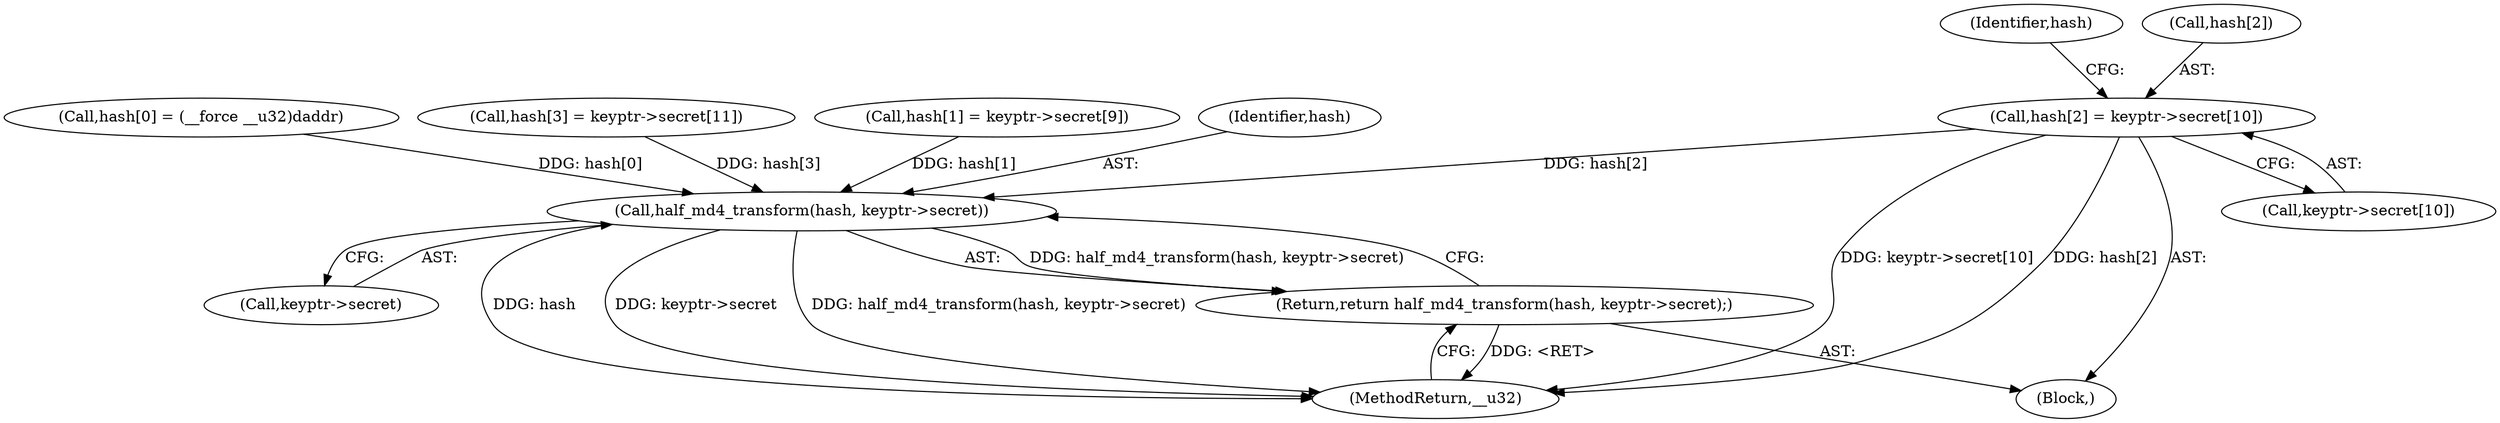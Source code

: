 digraph "1_linux_6e5714eaf77d79ae1c8b47e3e040ff5411b717ec_3@pointer" {
"1000125" [label="(Call,hash[2] = keyptr->secret[10])"];
"1000144" [label="(Call,half_md4_transform(hash, keyptr->secret))"];
"1000143" [label="(Return,return half_md4_transform(hash, keyptr->secret);)"];
"1000136" [label="(Identifier,hash)"];
"1000126" [label="(Call,hash[2])"];
"1000109" [label="(Call,hash[0] = (__force __u32)daddr)"];
"1000149" [label="(MethodReturn,__u32)"];
"1000143" [label="(Return,return half_md4_transform(hash, keyptr->secret);)"];
"1000144" [label="(Call,half_md4_transform(hash, keyptr->secret))"];
"1000134" [label="(Call,hash[3] = keyptr->secret[11])"];
"1000125" [label="(Call,hash[2] = keyptr->secret[10])"];
"1000129" [label="(Call,keyptr->secret[10])"];
"1000116" [label="(Call,hash[1] = keyptr->secret[9])"];
"1000103" [label="(Block,)"];
"1000146" [label="(Call,keyptr->secret)"];
"1000145" [label="(Identifier,hash)"];
"1000125" -> "1000103"  [label="AST: "];
"1000125" -> "1000129"  [label="CFG: "];
"1000126" -> "1000125"  [label="AST: "];
"1000129" -> "1000125"  [label="AST: "];
"1000136" -> "1000125"  [label="CFG: "];
"1000125" -> "1000149"  [label="DDG: hash[2]"];
"1000125" -> "1000149"  [label="DDG: keyptr->secret[10]"];
"1000125" -> "1000144"  [label="DDG: hash[2]"];
"1000144" -> "1000143"  [label="AST: "];
"1000144" -> "1000146"  [label="CFG: "];
"1000145" -> "1000144"  [label="AST: "];
"1000146" -> "1000144"  [label="AST: "];
"1000143" -> "1000144"  [label="CFG: "];
"1000144" -> "1000149"  [label="DDG: hash"];
"1000144" -> "1000149"  [label="DDG: keyptr->secret"];
"1000144" -> "1000149"  [label="DDG: half_md4_transform(hash, keyptr->secret)"];
"1000144" -> "1000143"  [label="DDG: half_md4_transform(hash, keyptr->secret)"];
"1000116" -> "1000144"  [label="DDG: hash[1]"];
"1000134" -> "1000144"  [label="DDG: hash[3]"];
"1000109" -> "1000144"  [label="DDG: hash[0]"];
"1000143" -> "1000103"  [label="AST: "];
"1000149" -> "1000143"  [label="CFG: "];
"1000143" -> "1000149"  [label="DDG: <RET>"];
}
